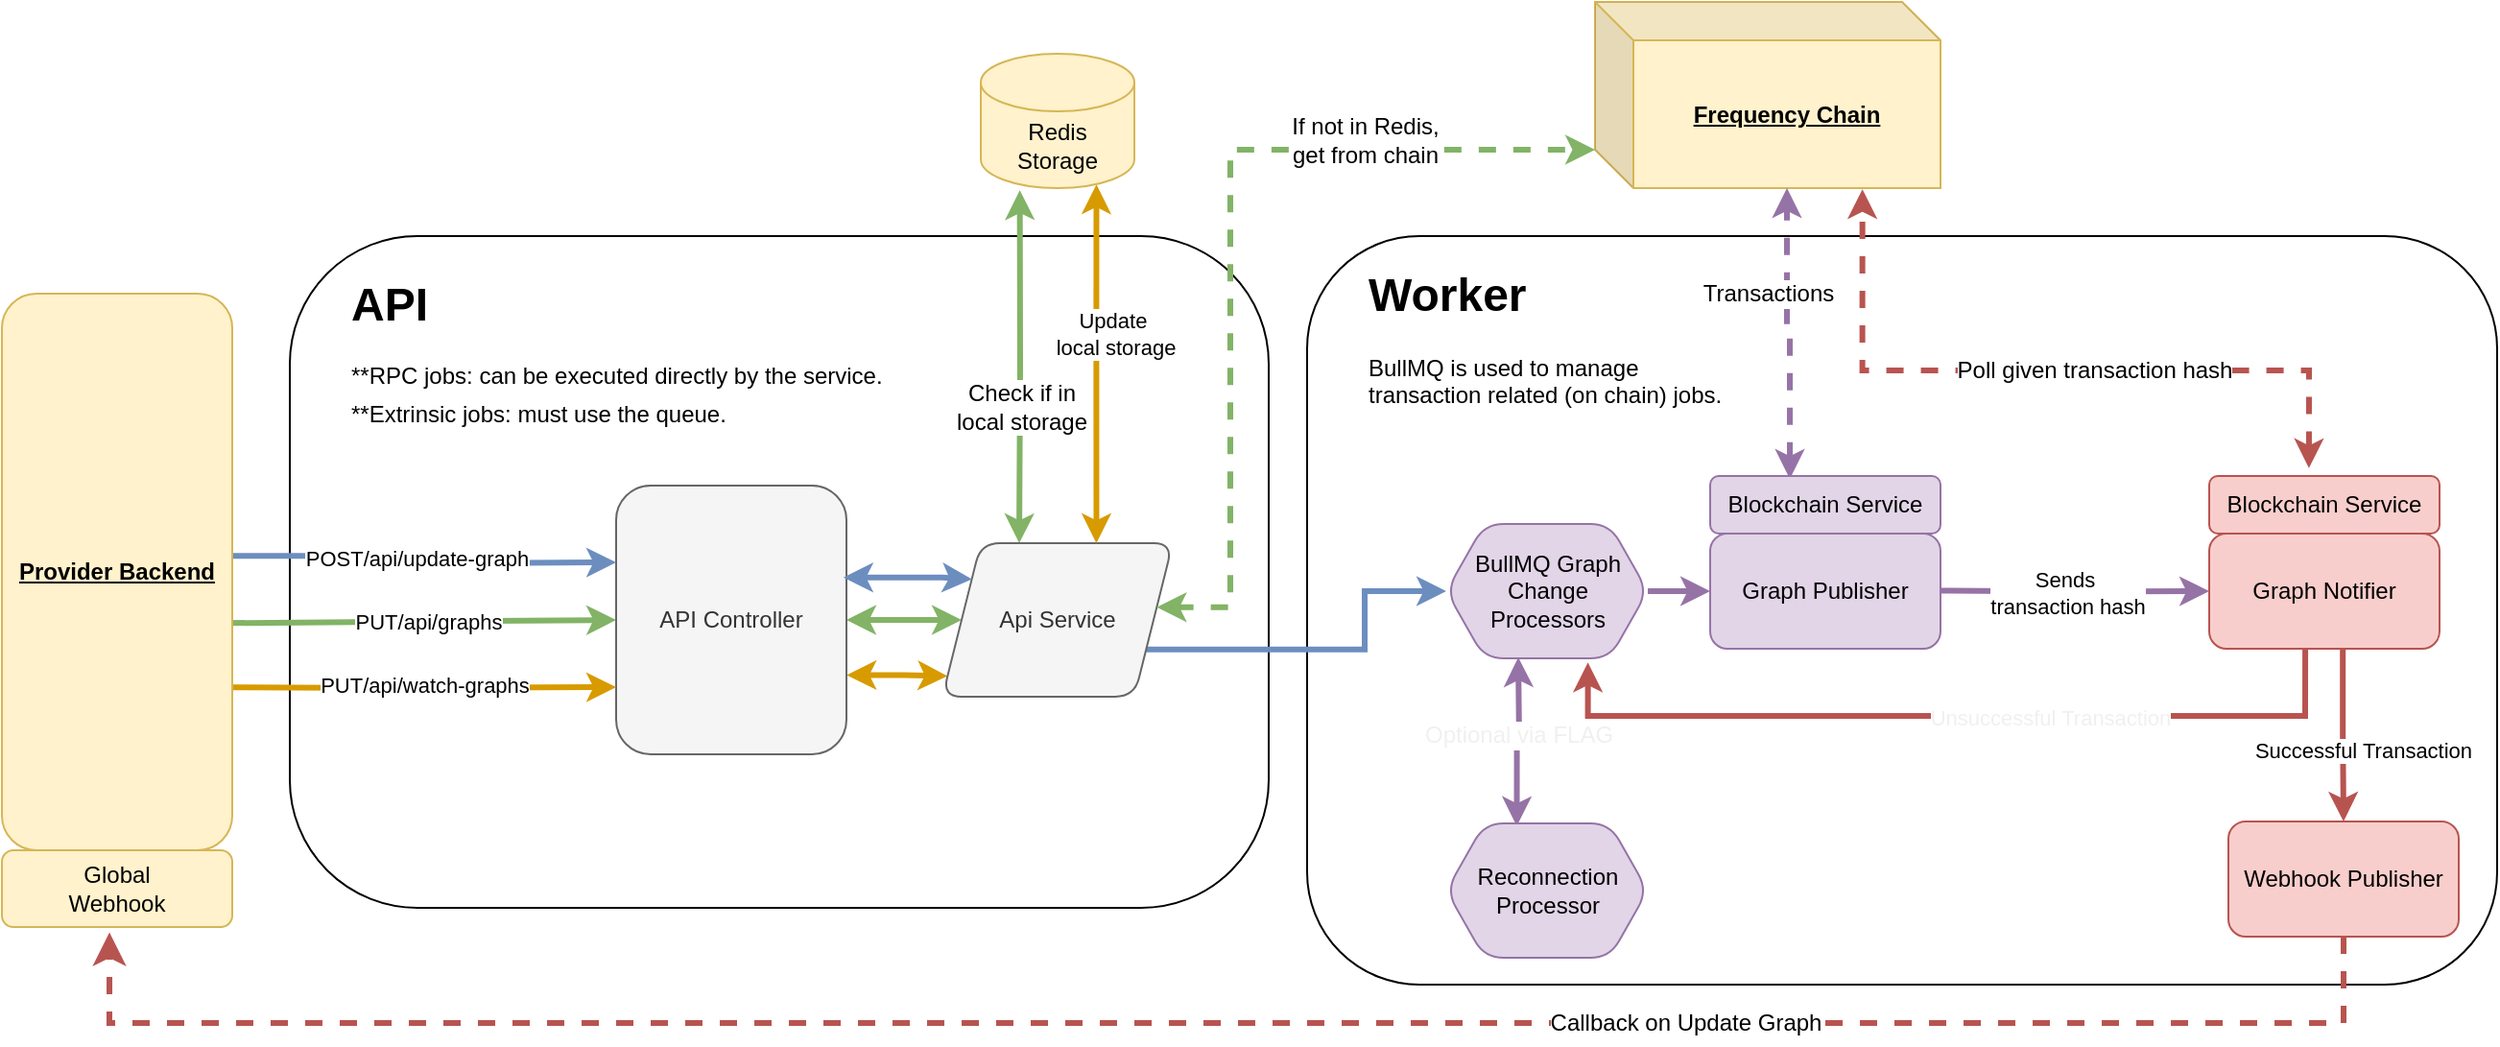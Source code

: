 <mxfile version="20.5.3" type="embed"><diagram id="Rv1nrQd7Ri0_tH9dW175" name="Page-1"><mxGraphModel dx="1640" dy="796" grid="1" gridSize="10" guides="1" tooltips="1" connect="1" arrows="1" fold="1" page="1" pageScale="1" pageWidth="850" pageHeight="1100" math="0" shadow="0"><root><mxCell id="0"/><mxCell id="1" parent="0"/><mxCell id="2" value="" style="rounded=1;whiteSpace=wrap;html=1;arcSize=19;" vertex="1" parent="1"><mxGeometry x="-280" y="310" width="510" height="350" as="geometry"/></mxCell><mxCell id="3" value="" style="rounded=1;whiteSpace=wrap;html=1;" vertex="1" parent="1"><mxGeometry x="250" y="310" width="620" height="390" as="geometry"/></mxCell><mxCell id="4" value="&lt;div&gt;&lt;div&gt;PUT/api/graphs&lt;/div&gt;&lt;/div&gt;" style="endArrow=classic;html=1;rounded=0;fillColor=#d5e8d4;strokeColor=#82b366;strokeWidth=3;entryX=0;entryY=0.5;entryDx=0;entryDy=0;exitX=1.003;exitY=0.59;exitDx=0;exitDy=0;exitPerimeter=0;" edge="1" parent="1" target="7"><mxGeometry x="0.144" width="50" height="50" relative="1" as="geometry"><mxPoint x="-339.64" y="511.85" as="sourcePoint"/><mxPoint x="-90" y="511.4" as="targetPoint"/><mxPoint as="offset"/></mxGeometry></mxCell><mxCell id="5" style="edgeStyle=orthogonalEdgeStyle;rounded=0;orthogonalLoop=1;jettySize=auto;html=1;fontFamily=Helvetica;fontSize=12;fontColor=default;fillColor=#d5e8d4;strokeColor=#82b366;strokeWidth=3;startArrow=classic;startFill=1;exitX=1;exitY=0.5;exitDx=0;exitDy=0;entryX=0;entryY=0.5;entryDx=0;entryDy=0;" edge="1" parent="1" source="7" target="19"><mxGeometry relative="1" as="geometry"><Array as="points"/><mxPoint x="30" y="513" as="sourcePoint"/><mxPoint x="70" y="510" as="targetPoint"/></mxGeometry></mxCell><mxCell id="6" style="edgeStyle=orthogonalEdgeStyle;rounded=0;orthogonalLoop=1;jettySize=auto;html=1;fontFamily=Helvetica;fontSize=12;fontColor=default;fillColor=#ffe6cc;strokeColor=#d79b00;strokeWidth=3;entryX=0.022;entryY=0.866;entryDx=0;entryDy=0;entryPerimeter=0;startArrow=classic;startFill=1;exitX=1.001;exitY=0.705;exitDx=0;exitDy=0;exitPerimeter=0;" edge="1" parent="1" source="7" target="19"><mxGeometry relative="1" as="geometry"><Array as="points"><mxPoint x="40" y="539"/><mxPoint x="70" y="539"/></Array></mxGeometry></mxCell><mxCell id="7" value="API Controller" style="rounded=1;whiteSpace=wrap;html=1;fillColor=#f5f5f5;strokeColor=#666666;fontColor=#333333;" vertex="1" parent="1"><mxGeometry x="-110" y="440" width="120" height="140" as="geometry"/></mxCell><mxCell id="8" style="edgeStyle=orthogonalEdgeStyle;rounded=0;orthogonalLoop=1;jettySize=auto;html=1;fontFamily=Helvetica;fontSize=12;fontColor=default;exitX=0.983;exitY=0.471;exitDx=0;exitDy=0;exitPerimeter=0;fillColor=#dae8fc;strokeColor=#6c8ebf;strokeWidth=3;" edge="1" parent="1" source="12"><mxGeometry relative="1" as="geometry"><mxPoint x="-336.76" y="479.38" as="sourcePoint"/><mxPoint x="-110" y="480" as="targetPoint"/></mxGeometry></mxCell><mxCell id="9" value="&lt;div style=&quot;font-size: 11px;&quot;&gt;POST/api/update-graph&lt;/div&gt;" style="edgeLabel;html=1;align=center;verticalAlign=middle;resizable=0;points=[];rounded=1;strokeColor=default;fontFamily=Helvetica;fontSize=12;fontColor=default;fillColor=default;" connectable="0" vertex="1" parent="8"><mxGeometry x="0.214" y="-2" relative="1" as="geometry"><mxPoint x="-23" y="-5" as="offset"/></mxGeometry></mxCell><mxCell id="10" style="edgeStyle=orthogonalEdgeStyle;rounded=0;orthogonalLoop=1;jettySize=auto;html=1;fontFamily=Helvetica;fontSize=12;fontColor=default;fillColor=#ffe6cc;strokeColor=#d79b00;strokeWidth=3;entryX=0;entryY=0.75;entryDx=0;entryDy=0;" edge="1" parent="1" target="7"><mxGeometry relative="1" as="geometry"><mxPoint x="-339" y="545.005" as="sourcePoint"/><mxPoint x="-90" y="546" as="targetPoint"/><Array as="points"/></mxGeometry></mxCell><mxCell id="11" value="&lt;div style=&quot;font-size: 11px;&quot;&gt;PUT/api/watch-graphs&lt;br&gt;&lt;/div&gt;" style="edgeLabel;html=1;align=center;verticalAlign=middle;resizable=0;points=[];rounded=1;strokeColor=default;fontFamily=Helvetica;fontSize=12;fontColor=default;fillColor=default;" connectable="0" vertex="1" parent="10"><mxGeometry x="0.211" y="-1" relative="1" as="geometry"><mxPoint x="-10" y="-2" as="offset"/></mxGeometry></mxCell><mxCell id="12" value="&lt;u&gt;&lt;b&gt;Provider Backend&lt;/b&gt;&lt;/u&gt;" style="rounded=1;whiteSpace=wrap;html=1;fillColor=#fff2cc;strokeColor=#d6b656;fontColor=#000000;" vertex="1" parent="1"><mxGeometry x="-430" y="340" width="120" height="290" as="geometry"/></mxCell><mxCell id="13" value="" style="endArrow=classic;html=1;rounded=0;fontSize=12;startSize=8;endSize=8;edgeStyle=orthogonalEdgeStyle;strokeWidth=3;fillColor=#f8cecc;strokeColor=#b85450;dashed=1;entryX=0.467;entryY=1.069;entryDx=0;entryDy=0;entryPerimeter=0;exitX=0.5;exitY=1;exitDx=0;exitDy=0;" edge="1" parent="1" source="22" target="15"><mxGeometry width="50" height="50" relative="1" as="geometry"><mxPoint x="560" y="560" as="sourcePoint"/><mxPoint x="-520" y="720" as="targetPoint"/><Array as="points"><mxPoint x="790" y="720"/><mxPoint x="-374" y="720"/></Array></mxGeometry></mxCell><mxCell id="14" value="Callback on Update Graph" style="edgeLabel;html=1;align=center;verticalAlign=middle;resizable=0;points=[];fontSize=12;" connectable="0" vertex="1" parent="13"><mxGeometry x="0.056" relative="1" as="geometry"><mxPoint x="275" as="offset"/></mxGeometry></mxCell><mxCell id="15" value="Global&lt;div&gt;Webhook&lt;/div&gt;" style="rounded=1;whiteSpace=wrap;html=1;fillColor=#fff2cc;strokeColor=#d6b656;fontColor=#000000;" vertex="1" parent="1"><mxGeometry x="-430" y="630" width="120" height="40" as="geometry"/></mxCell><mxCell id="16" style="edgeStyle=orthogonalEdgeStyle;rounded=0;orthogonalLoop=1;jettySize=auto;html=1;entryX=0;entryY=0.5;entryDx=0;entryDy=0;fontFamily=Helvetica;fontSize=12;fontColor=default;strokeWidth=3;fillColor=#dae8fc;strokeColor=#6c8ebf;exitX=1;exitY=0.75;exitDx=0;exitDy=0;" edge="1" parent="1" source="19" target="28"><mxGeometry relative="1" as="geometry"><Array as="points"><mxPoint x="280" y="525"/><mxPoint x="280" y="495"/></Array></mxGeometry></mxCell><mxCell id="17" style="edgeStyle=orthogonalEdgeStyle;rounded=0;orthogonalLoop=1;jettySize=auto;html=1;entryX=0.254;entryY=1.016;entryDx=0;entryDy=0;fontFamily=Helvetica;fontSize=12;fontColor=default;startArrow=classic;startFill=1;fillColor=#d5e8d4;strokeColor=#82b366;strokeWidth=3;entryPerimeter=0;" edge="1" parent="1" target="50"><mxGeometry relative="1" as="geometry"><mxPoint x="100" y="470" as="sourcePoint"/><mxPoint x="100" y="275" as="targetPoint"/></mxGeometry></mxCell><mxCell id="18" value="Check if in&lt;div&gt;local storage&lt;/div&gt;" style="edgeLabel;html=1;align=center;verticalAlign=middle;resizable=0;points=[];rounded=1;strokeColor=default;fontFamily=Helvetica;fontSize=12;fontColor=default;fillColor=default;" connectable="0" vertex="1" parent="17"><mxGeometry x="-0.143" y="-1" relative="1" as="geometry"><mxPoint x="-1" y="8" as="offset"/></mxGeometry></mxCell><mxCell id="19" value="Api Service" style="shape=parallelogram;perimeter=parallelogramPerimeter;whiteSpace=wrap;html=1;fixedSize=1;rounded=1;strokeColor=#666666;align=center;verticalAlign=middle;fontFamily=Helvetica;fontSize=12;fillColor=#f5f5f5;fontColor=#333333;" vertex="1" parent="1"><mxGeometry x="60" y="470" width="120" height="80" as="geometry"/></mxCell><mxCell id="20" value="&lt;h1 style=&quot;margin-top: 0px;&quot;&gt;Worker&lt;/h1&gt;&lt;p&gt;BullMQ is used to manage transaction related (on chain) jobs.&lt;/p&gt;" style="text;html=1;whiteSpace=wrap;overflow=hidden;rounded=0;fontFamily=Helvetica;fontSize=12;fontColor=default;" vertex="1" parent="1"><mxGeometry x="280" y="319.75" width="190" height="120" as="geometry"/></mxCell><mxCell id="21" value="&lt;h1 style=&quot;margin-top: 0px;&quot;&gt;&lt;span style=&quot;background-color: initial;&quot;&gt;API&lt;/span&gt;&lt;/h1&gt;&lt;h1 style=&quot;margin-top: 0px; line-height: 20%;&quot;&gt;&lt;span style=&quot;background-color: initial; font-size: 12px; font-weight: normal;&quot;&gt;**RPC jobs: can be executed directly by the service.&lt;/span&gt;&lt;br&gt;&lt;/h1&gt;&lt;p style=&quot;line-height: 20%;&quot;&gt;**Extrinsic jobs: must use the queue.&lt;/p&gt;" style="text;html=1;whiteSpace=wrap;overflow=hidden;rounded=0;fontFamily=Helvetica;fontSize=12;fontColor=default;" vertex="1" parent="1"><mxGeometry x="-250" y="325" width="325" height="100" as="geometry"/></mxCell><mxCell id="22" value="Webhook Publisher" style="rounded=1;whiteSpace=wrap;html=1;strokeColor=#b85450;align=center;verticalAlign=middle;fontFamily=Helvetica;fontSize=12;fillColor=#f8cecc;fontColor=#000000;" vertex="1" parent="1"><mxGeometry x="730" y="615" width="120" height="60" as="geometry"/></mxCell><mxCell id="23" style="edgeStyle=orthogonalEdgeStyle;rounded=0;orthogonalLoop=1;jettySize=auto;html=1;fontFamily=Helvetica;fontSize=12;fontColor=default;strokeWidth=3;fillColor=#f8cecc;strokeColor=#b85450;exitX=0.58;exitY=0.99;exitDx=0;exitDy=0;exitPerimeter=0;" edge="1" parent="1" source="38" target="22"><mxGeometry relative="1" as="geometry"><mxPoint x="820" y="520" as="sourcePoint"/></mxGeometry></mxCell><mxCell id="24" value="Successful Transaction" style="edgeLabel;html=1;align=center;verticalAlign=middle;resizable=0;points=[];" vertex="1" connectable="0" parent="23"><mxGeometry x="-0.201" y="1" relative="1" as="geometry"><mxPoint x="9" y="17" as="offset"/></mxGeometry></mxCell><mxCell id="25" style="edgeStyle=orthogonalEdgeStyle;rounded=0;orthogonalLoop=1;jettySize=auto;html=1;fontFamily=Helvetica;fontSize=12;fontColor=default;fillColor=#e1d5e7;strokeColor=#9673a6;strokeWidth=3;" edge="1" parent="1" source="28" target="37"><mxGeometry relative="1" as="geometry"><mxPoint x="455.071" y="495.0" as="targetPoint"/></mxGeometry></mxCell><mxCell id="26" style="edgeStyle=orthogonalEdgeStyle;rounded=0;orthogonalLoop=1;jettySize=auto;html=1;fontFamily=Helvetica;fontSize=12;fontColor=default;startArrow=classic;startFill=1;exitX=0.262;exitY=0.993;exitDx=0;exitDy=0;exitPerimeter=0;fillColor=#e1d5e7;strokeColor=#9673a6;strokeWidth=3;entryX=0.35;entryY=0.02;entryDx=0;entryDy=0;entryPerimeter=0;" edge="1" parent="1" target="36"><mxGeometry relative="1" as="geometry"><mxPoint x="360.01" y="529.51" as="sourcePoint"/></mxGeometry></mxCell><mxCell id="27" value="&lt;span style=&quot;&quot;&gt;Optional via FLAG&lt;/span&gt;" style="edgeLabel;html=1;align=center;verticalAlign=middle;resizable=0;points=[];rounded=1;strokeColor=default;fontFamily=Helvetica;fontSize=12;fontColor=#F0F0F0;fillColor=default;labelBackgroundColor=default;" connectable="0" vertex="1" parent="26"><mxGeometry x="0.187" y="-1" relative="1" as="geometry"><mxPoint x="1" y="-12" as="offset"/></mxGeometry></mxCell><mxCell id="28" value="BullMQ Graph&lt;div&gt;Change&lt;br&gt;&lt;div&gt;Processors&lt;/div&gt;&lt;/div&gt;" style="shape=hexagon;perimeter=hexagonPerimeter2;whiteSpace=wrap;html=1;fixedSize=1;rounded=1;strokeColor=#9673a6;align=center;verticalAlign=middle;fontFamily=Helvetica;fontSize=12;fillColor=#e1d5e7;fontColor=#000000;" vertex="1" parent="1"><mxGeometry x="322.5" y="460" width="105" height="70" as="geometry"/></mxCell><mxCell id="29" value="&lt;u&gt;&lt;b&gt;Frequency Chain&lt;/b&gt;&lt;/u&gt;" style="shape=cube;whiteSpace=wrap;html=1;boundedLbl=1;backgroundOutline=1;darkOpacity=0.05;darkOpacity2=0.1;rounded=1;strokeColor=#d6b656;align=center;verticalAlign=middle;fontFamily=Helvetica;fontSize=12;fillColor=#fff2cc;fontColor=#000000;" vertex="1" parent="1"><mxGeometry x="400" y="188" width="180" height="97" as="geometry"/></mxCell><mxCell id="30" value="" style="edgeLabel;html=1;align=center;verticalAlign=middle;resizable=0;points=[];rounded=1;strokeColor=default;fontFamily=Helvetica;fontSize=12;fontColor=default;fillColor=default;" connectable="0" vertex="1" parent="1"><mxGeometry x="425" y="270.003" as="geometry"/></mxCell><mxCell id="31" value="" style="edgeLabel;html=1;align=center;verticalAlign=middle;resizable=0;points=[];rounded=1;strokeColor=default;fontFamily=Helvetica;fontSize=12;fontColor=default;fillColor=default;" connectable="0" vertex="1" parent="1"><mxGeometry x="539.925" y="299.983" as="geometry"/></mxCell><mxCell id="32" style="edgeStyle=orthogonalEdgeStyle;rounded=0;orthogonalLoop=1;jettySize=auto;html=1;fontFamily=Helvetica;fontSize=12;fontColor=default;strokeWidth=3;dashed=1;fillColor=#f8cecc;strokeColor=#b85450;exitX=0.433;exitY=-0.137;exitDx=0;exitDy=0;startArrow=classic;startFill=1;endArrow=classic;endFill=1;exitPerimeter=0;entryX=0.774;entryY=1.006;entryDx=0;entryDy=0;entryPerimeter=0;" edge="1" parent="1" source="40" target="29"><mxGeometry relative="1" as="geometry"><mxPoint x="672.5" y="459.75" as="sourcePoint"/><Array as="points"><mxPoint x="772" y="380"/><mxPoint x="539" y="380"/></Array><mxPoint x="550" y="260" as="targetPoint"/></mxGeometry></mxCell><mxCell id="33" value="Poll given transaction hash" style="edgeLabel;html=1;align=center;verticalAlign=middle;resizable=0;points=[];rounded=1;strokeColor=default;fontFamily=Helvetica;fontSize=12;fontColor=default;fillColor=default;" connectable="0" vertex="1" parent="32"><mxGeometry x="-0.343" y="1" relative="1" as="geometry"><mxPoint x="-39" y="-1" as="offset"/></mxGeometry></mxCell><mxCell id="34" style="edgeStyle=orthogonalEdgeStyle;rounded=0;orthogonalLoop=1;jettySize=auto;html=1;entryX=0;entryY=0;entryDx=100;entryDy=97;entryPerimeter=0;fontFamily=Helvetica;fontSize=12;fontColor=default;strokeWidth=3;dashed=1;fillColor=#e1d5e7;strokeColor=#9673a6;exitX=0.346;exitY=0.05;exitDx=0;exitDy=0;exitPerimeter=0;startArrow=classic;startFill=1;" edge="1" parent="1" source="39" target="29"><mxGeometry relative="1" as="geometry"><mxPoint x="500.32" y="460.734" as="sourcePoint"/><mxPoint x="489.57" y="224.381" as="targetPoint"/><Array as="points"/></mxGeometry></mxCell><mxCell id="35" value="Transactions" style="edgeLabel;html=1;align=center;verticalAlign=middle;resizable=0;points=[];rounded=1;strokeColor=default;fontFamily=Helvetica;fontSize=12;fontColor=default;fillColor=default;" connectable="0" vertex="1" parent="34"><mxGeometry x="0.775" y="3" relative="1" as="geometry"><mxPoint x="-7" y="38" as="offset"/></mxGeometry></mxCell><mxCell id="36" value="Reconnection Processor" style="shape=hexagon;perimeter=hexagonPerimeter2;whiteSpace=wrap;html=1;fixedSize=1;rounded=1;strokeColor=#9673a6;align=center;verticalAlign=middle;fontFamily=Helvetica;fontSize=12;fillColor=#e1d5e7;fontColor=#000000;" vertex="1" parent="1"><mxGeometry x="322.5" y="616" width="105" height="70" as="geometry"/></mxCell><mxCell id="37" value="Graph Publisher" style="rounded=1;whiteSpace=wrap;html=1;strokeColor=#9673a6;align=center;verticalAlign=middle;fontFamily=Helvetica;fontSize=12;fillColor=#e1d5e7;fontColor=#000000;" vertex="1" parent="1"><mxGeometry x="460" y="465" width="120" height="60" as="geometry"/></mxCell><mxCell id="38" value="Graph Notifier" style="rounded=1;whiteSpace=wrap;html=1;strokeColor=#b85450;align=center;verticalAlign=middle;fontFamily=Helvetica;fontSize=12;fillColor=#f8cecc;fontColor=#000000;" vertex="1" parent="1"><mxGeometry x="720" y="465" width="120" height="60" as="geometry"/></mxCell><mxCell id="39" value="Blockchain Service" style="rounded=1;whiteSpace=wrap;html=1;strokeColor=#9673a6;align=center;verticalAlign=middle;fontFamily=Helvetica;fontSize=12;fillColor=#e1d5e7;fontColor=#000000;" vertex="1" parent="1"><mxGeometry x="460" y="435" width="120" height="30" as="geometry"/></mxCell><mxCell id="40" value="Blockchain Service" style="rounded=1;whiteSpace=wrap;html=1;strokeColor=#b85450;align=center;verticalAlign=middle;fontFamily=Helvetica;fontSize=12;fillColor=#f8cecc;fontColor=#000000;" vertex="1" parent="1"><mxGeometry x="720" y="435" width="120" height="30" as="geometry"/></mxCell><mxCell id="41" style="edgeStyle=orthogonalEdgeStyle;rounded=0;orthogonalLoop=1;jettySize=auto;html=1;fontFamily=Helvetica;fontSize=12;fontColor=default;fillColor=#dae8fc;strokeColor=#6c8ebf;strokeWidth=3;startArrow=classic;startFill=1;entryX=0.128;entryY=0.235;entryDx=0;entryDy=0;entryPerimeter=0;exitX=0.987;exitY=0.342;exitDx=0;exitDy=0;exitPerimeter=0;" edge="1" parent="1" source="7" target="19"><mxGeometry relative="1" as="geometry"><Array as="points"><mxPoint x="60" y="488"/></Array><mxPoint x="30" y="489.12" as="sourcePoint"/><mxPoint x="85" y="489.12" as="targetPoint"/></mxGeometry></mxCell><mxCell id="42" style="edgeStyle=orthogonalEdgeStyle;rounded=0;orthogonalLoop=1;jettySize=auto;html=1;entryX=0;entryY=0;entryDx=0;entryDy=77;entryPerimeter=0;fontFamily=Helvetica;fontSize=12;fontColor=default;fillColor=#d5e8d4;strokeColor=#82b366;strokeWidth=3;startArrow=classic;startFill=1;exitX=0.931;exitY=0.417;exitDx=0;exitDy=0;exitPerimeter=0;dashed=1;" edge="1" parent="1" source="19" target="29"><mxGeometry relative="1" as="geometry"><Array as="points"><mxPoint x="210" y="503"/><mxPoint x="210" y="265"/></Array></mxGeometry></mxCell><mxCell id="43" value="If not in Redis,&lt;div&gt;get from chain&lt;/div&gt;" style="edgeLabel;html=1;align=center;verticalAlign=middle;resizable=0;points=[];rounded=1;strokeColor=default;fontFamily=Helvetica;fontSize=12;fontColor=default;fillColor=default;" connectable="0" vertex="1" parent="42"><mxGeometry x="-0.02" y="-2" relative="1" as="geometry"><mxPoint x="68" y="-53" as="offset"/></mxGeometry></mxCell><mxCell id="44" style="edgeStyle=orthogonalEdgeStyle;rounded=0;orthogonalLoop=1;jettySize=auto;html=1;entryX=0.753;entryY=0.973;entryDx=0;entryDy=0;entryPerimeter=0;fontFamily=Helvetica;fontSize=12;fontColor=default;fillColor=#ffe6cc;strokeColor=#d79b00;strokeWidth=3;startArrow=classic;startFill=1;" edge="1" parent="1" target="50"><mxGeometry relative="1" as="geometry"><Array as="points"><mxPoint x="140" y="372"/></Array><mxPoint x="140.238" y="470" as="sourcePoint"/><mxPoint x="132.48" y="273" as="targetPoint"/></mxGeometry></mxCell><mxCell id="45" value="Update&amp;nbsp;&lt;div&gt;local storage&lt;/div&gt;" style="edgeLabel;html=1;align=center;verticalAlign=middle;resizable=0;points=[];" vertex="1" connectable="0" parent="44"><mxGeometry x="0.377" y="3" relative="1" as="geometry"><mxPoint x="13" y="19" as="offset"/></mxGeometry></mxCell><mxCell id="46" style="edgeStyle=orthogonalEdgeStyle;rounded=0;orthogonalLoop=1;jettySize=auto;html=1;fillColor=#e1d5e7;strokeColor=#9673a6;strokeWidth=3;exitX=1;exitY=0.5;exitDx=0;exitDy=0;entryX=0;entryY=0.5;entryDx=0;entryDy=0;" edge="1" parent="1" target="38"><mxGeometry relative="1" as="geometry"><mxPoint x="580" y="494.76" as="sourcePoint"/><mxPoint x="720" y="495.05" as="targetPoint"/><Array as="points"/></mxGeometry></mxCell><mxCell id="47" value="Sends&amp;nbsp;&lt;div&gt;transaction hash&lt;/div&gt;" style="edgeLabel;html=1;align=center;verticalAlign=middle;resizable=0;points=[];" vertex="1" connectable="0" parent="46"><mxGeometry x="-0.051" relative="1" as="geometry"><mxPoint x="-1" as="offset"/></mxGeometry></mxCell><mxCell id="48" style="edgeStyle=orthogonalEdgeStyle;rounded=0;orthogonalLoop=1;jettySize=auto;html=1;exitX=0.417;exitY=1.006;exitDx=0;exitDy=0;entryX=0.703;entryY=1.031;entryDx=0;entryDy=0;fillColor=#f8cecc;strokeColor=#b85450;strokeWidth=3;exitPerimeter=0;entryPerimeter=0;" edge="1" parent="1" source="38" target="28"><mxGeometry relative="1" as="geometry"><Array as="points"><mxPoint x="770" y="560"/><mxPoint x="396" y="560"/></Array></mxGeometry></mxCell><mxCell id="49" value="Unsuccessful Transaction" style="edgeLabel;html=1;align=center;verticalAlign=middle;resizable=0;points=[];fontColor=#F0F0F0;" vertex="1" connectable="0" parent="48"><mxGeometry x="-0.435" y="1" relative="1" as="geometry"><mxPoint x="-45" as="offset"/></mxGeometry></mxCell><mxCell id="50" value="Redis&lt;div&gt;Storage&lt;/div&gt;" style="shape=cylinder3;whiteSpace=wrap;html=1;boundedLbl=1;backgroundOutline=1;size=15;fillColor=#fff2cc;strokeColor=#d6b656;fontColor=#000000;" vertex="1" parent="1"><mxGeometry x="80" y="215" width="80" height="70" as="geometry"/></mxCell></root></mxGraphModel></diagram></mxfile>
